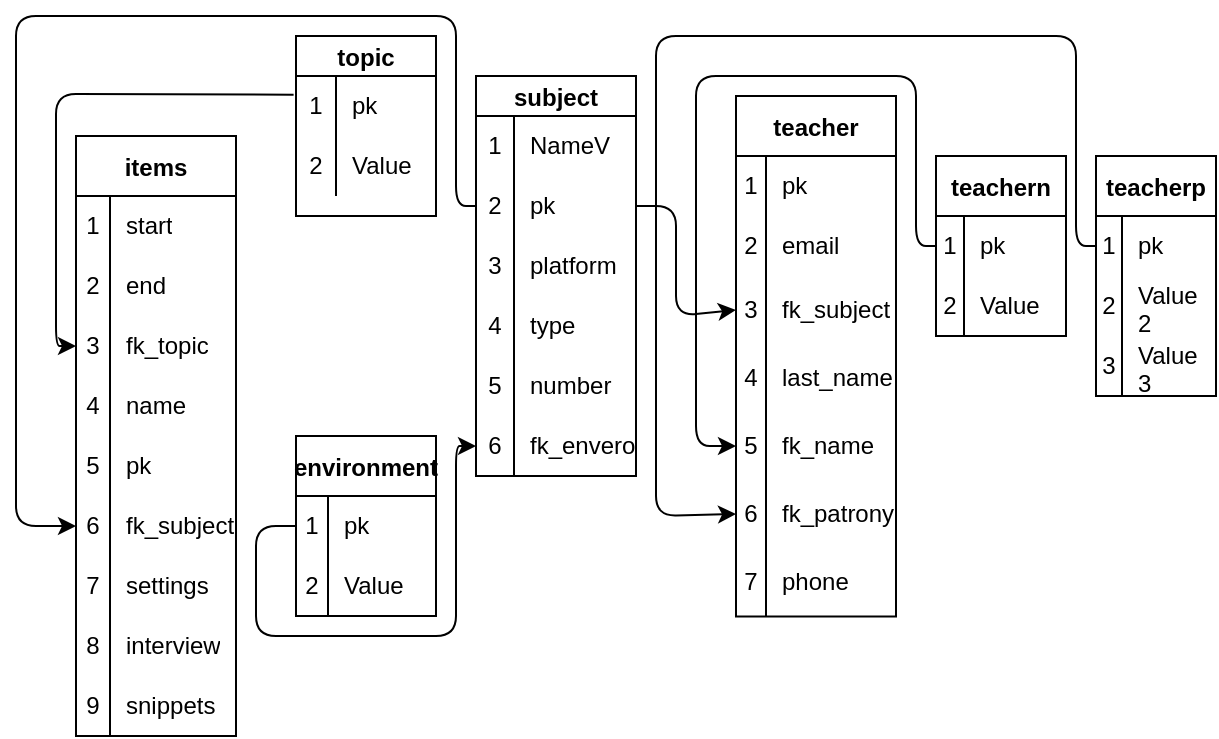 <mxfile>
    <diagram id="UO9deW6PsLbWrJWX5Zuo" name="Страница 1">
        <mxGraphModel dx="1617" dy="234" grid="1" gridSize="10" guides="1" tooltips="1" connect="1" arrows="1" fold="1" page="1" pageScale="1" pageWidth="1169" pageHeight="827" math="0" shadow="0">
            <root>
                <mxCell id="0"/>
                <mxCell id="1" parent="0"/>
                <mxCell id="2" value="items" style="shape=table;startSize=30;container=1;collapsible=0;childLayout=tableLayout;fixedRows=1;rowLines=0;fontStyle=1;" parent="1" vertex="1">
                    <mxGeometry x="10" y="70" width="80" height="300" as="geometry"/>
                </mxCell>
                <mxCell id="3" value="" style="shape=tableRow;horizontal=0;startSize=0;swimlaneHead=0;swimlaneBody=0;top=0;left=0;bottom=0;right=0;collapsible=0;dropTarget=0;fillColor=none;points=[[0,0.5],[1,0.5]];portConstraint=eastwest;" parent="2" vertex="1">
                    <mxGeometry y="30" width="80" height="30" as="geometry"/>
                </mxCell>
                <mxCell id="4" value="1" style="shape=partialRectangle;html=1;whiteSpace=wrap;connectable=0;fillColor=none;top=0;left=0;bottom=0;right=0;overflow=hidden;pointerEvents=1;" parent="3" vertex="1">
                    <mxGeometry width="17" height="30" as="geometry">
                        <mxRectangle width="17" height="30" as="alternateBounds"/>
                    </mxGeometry>
                </mxCell>
                <mxCell id="5" value="start" style="shape=partialRectangle;html=1;whiteSpace=wrap;connectable=0;fillColor=none;top=0;left=0;bottom=0;right=0;align=left;spacingLeft=6;overflow=hidden;" parent="3" vertex="1">
                    <mxGeometry x="17" width="63" height="30" as="geometry">
                        <mxRectangle width="63" height="30" as="alternateBounds"/>
                    </mxGeometry>
                </mxCell>
                <mxCell id="6" value="" style="shape=tableRow;horizontal=0;startSize=0;swimlaneHead=0;swimlaneBody=0;top=0;left=0;bottom=0;right=0;collapsible=0;dropTarget=0;fillColor=none;points=[[0,0.5],[1,0.5]];portConstraint=eastwest;" parent="2" vertex="1">
                    <mxGeometry y="60" width="80" height="30" as="geometry"/>
                </mxCell>
                <mxCell id="7" value="2" style="shape=partialRectangle;html=1;whiteSpace=wrap;connectable=0;fillColor=none;top=0;left=0;bottom=0;right=0;overflow=hidden;" parent="6" vertex="1">
                    <mxGeometry width="17" height="30" as="geometry">
                        <mxRectangle width="17" height="30" as="alternateBounds"/>
                    </mxGeometry>
                </mxCell>
                <mxCell id="8" value="end" style="shape=partialRectangle;html=1;whiteSpace=wrap;connectable=0;fillColor=none;top=0;left=0;bottom=0;right=0;align=left;spacingLeft=6;overflow=hidden;" parent="6" vertex="1">
                    <mxGeometry x="17" width="63" height="30" as="geometry">
                        <mxRectangle width="63" height="30" as="alternateBounds"/>
                    </mxGeometry>
                </mxCell>
                <mxCell id="9" value="" style="shape=tableRow;horizontal=0;startSize=0;swimlaneHead=0;swimlaneBody=0;top=0;left=0;bottom=0;right=0;collapsible=0;dropTarget=0;fillColor=none;points=[[0,0.5],[1,0.5]];portConstraint=eastwest;" parent="2" vertex="1">
                    <mxGeometry y="90" width="80" height="30" as="geometry"/>
                </mxCell>
                <mxCell id="10" value="3" style="shape=partialRectangle;html=1;whiteSpace=wrap;connectable=0;fillColor=none;top=0;left=0;bottom=0;right=0;overflow=hidden;" parent="9" vertex="1">
                    <mxGeometry width="17" height="30" as="geometry">
                        <mxRectangle width="17" height="30" as="alternateBounds"/>
                    </mxGeometry>
                </mxCell>
                <mxCell id="11" value="fk_topic" style="shape=partialRectangle;html=1;whiteSpace=wrap;connectable=0;fillColor=none;top=0;left=0;bottom=0;right=0;align=left;spacingLeft=6;overflow=hidden;" parent="9" vertex="1">
                    <mxGeometry x="17" width="63" height="30" as="geometry">
                        <mxRectangle width="63" height="30" as="alternateBounds"/>
                    </mxGeometry>
                </mxCell>
                <mxCell id="123" value="" style="shape=tableRow;horizontal=0;startSize=0;swimlaneHead=0;swimlaneBody=0;top=0;left=0;bottom=0;right=0;collapsible=0;dropTarget=0;fillColor=none;points=[[0,0.5],[1,0.5]];portConstraint=eastwest;" parent="2" vertex="1">
                    <mxGeometry y="120" width="80" height="30" as="geometry"/>
                </mxCell>
                <mxCell id="124" value="4" style="shape=partialRectangle;html=1;whiteSpace=wrap;connectable=0;fillColor=none;top=0;left=0;bottom=0;right=0;overflow=hidden;" parent="123" vertex="1">
                    <mxGeometry width="17" height="30" as="geometry">
                        <mxRectangle width="17" height="30" as="alternateBounds"/>
                    </mxGeometry>
                </mxCell>
                <mxCell id="125" value="name" style="shape=partialRectangle;html=1;whiteSpace=wrap;connectable=0;fillColor=none;top=0;left=0;bottom=0;right=0;align=left;spacingLeft=6;overflow=hidden;" parent="123" vertex="1">
                    <mxGeometry x="17" width="63" height="30" as="geometry">
                        <mxRectangle width="63" height="30" as="alternateBounds"/>
                    </mxGeometry>
                </mxCell>
                <mxCell id="126" value="" style="shape=tableRow;horizontal=0;startSize=0;swimlaneHead=0;swimlaneBody=0;top=0;left=0;bottom=0;right=0;collapsible=0;dropTarget=0;fillColor=none;points=[[0,0.5],[1,0.5]];portConstraint=eastwest;" parent="2" vertex="1">
                    <mxGeometry y="150" width="80" height="30" as="geometry"/>
                </mxCell>
                <mxCell id="127" value="5" style="shape=partialRectangle;html=1;whiteSpace=wrap;connectable=0;fillColor=none;top=0;left=0;bottom=0;right=0;overflow=hidden;" parent="126" vertex="1">
                    <mxGeometry width="17" height="30" as="geometry">
                        <mxRectangle width="17" height="30" as="alternateBounds"/>
                    </mxGeometry>
                </mxCell>
                <mxCell id="128" value="pk&amp;nbsp;" style="shape=partialRectangle;html=1;whiteSpace=wrap;connectable=0;fillColor=none;top=0;left=0;bottom=0;right=0;align=left;spacingLeft=6;overflow=hidden;" parent="126" vertex="1">
                    <mxGeometry x="17" width="63" height="30" as="geometry">
                        <mxRectangle width="63" height="30" as="alternateBounds"/>
                    </mxGeometry>
                </mxCell>
                <mxCell id="129" value="" style="shape=tableRow;horizontal=0;startSize=0;swimlaneHead=0;swimlaneBody=0;top=0;left=0;bottom=0;right=0;collapsible=0;dropTarget=0;fillColor=none;points=[[0,0.5],[1,0.5]];portConstraint=eastwest;" parent="2" vertex="1">
                    <mxGeometry y="180" width="80" height="30" as="geometry"/>
                </mxCell>
                <mxCell id="130" value="6" style="shape=partialRectangle;html=1;whiteSpace=wrap;connectable=0;fillColor=none;top=0;left=0;bottom=0;right=0;overflow=hidden;" parent="129" vertex="1">
                    <mxGeometry width="17" height="30" as="geometry">
                        <mxRectangle width="17" height="30" as="alternateBounds"/>
                    </mxGeometry>
                </mxCell>
                <mxCell id="131" value="fk_subject" style="shape=partialRectangle;html=1;whiteSpace=wrap;connectable=0;fillColor=none;top=0;left=0;bottom=0;right=0;align=left;spacingLeft=6;overflow=hidden;" parent="129" vertex="1">
                    <mxGeometry x="17" width="63" height="30" as="geometry">
                        <mxRectangle width="63" height="30" as="alternateBounds"/>
                    </mxGeometry>
                </mxCell>
                <mxCell id="177" value="" style="shape=tableRow;horizontal=0;startSize=0;swimlaneHead=0;swimlaneBody=0;top=0;left=0;bottom=0;right=0;collapsible=0;dropTarget=0;fillColor=none;points=[[0,0.5],[1,0.5]];portConstraint=eastwest;" parent="2" vertex="1">
                    <mxGeometry y="210" width="80" height="30" as="geometry"/>
                </mxCell>
                <mxCell id="178" value="7" style="shape=partialRectangle;html=1;whiteSpace=wrap;connectable=0;fillColor=none;top=0;left=0;bottom=0;right=0;overflow=hidden;" parent="177" vertex="1">
                    <mxGeometry width="17" height="30" as="geometry">
                        <mxRectangle width="17" height="30" as="alternateBounds"/>
                    </mxGeometry>
                </mxCell>
                <mxCell id="179" value="settings" style="shape=partialRectangle;html=1;whiteSpace=wrap;connectable=0;fillColor=none;top=0;left=0;bottom=0;right=0;align=left;spacingLeft=6;overflow=hidden;" parent="177" vertex="1">
                    <mxGeometry x="17" width="63" height="30" as="geometry">
                        <mxRectangle width="63" height="30" as="alternateBounds"/>
                    </mxGeometry>
                </mxCell>
                <mxCell id="180" value="" style="shape=tableRow;horizontal=0;startSize=0;swimlaneHead=0;swimlaneBody=0;top=0;left=0;bottom=0;right=0;collapsible=0;dropTarget=0;fillColor=none;points=[[0,0.5],[1,0.5]];portConstraint=eastwest;" parent="2" vertex="1">
                    <mxGeometry y="240" width="80" height="30" as="geometry"/>
                </mxCell>
                <mxCell id="181" value="8" style="shape=partialRectangle;html=1;whiteSpace=wrap;connectable=0;fillColor=none;top=0;left=0;bottom=0;right=0;overflow=hidden;" parent="180" vertex="1">
                    <mxGeometry width="17" height="30" as="geometry">
                        <mxRectangle width="17" height="30" as="alternateBounds"/>
                    </mxGeometry>
                </mxCell>
                <mxCell id="182" value="interview" style="shape=partialRectangle;html=1;whiteSpace=wrap;connectable=0;fillColor=none;top=0;left=0;bottom=0;right=0;align=left;spacingLeft=6;overflow=hidden;" parent="180" vertex="1">
                    <mxGeometry x="17" width="63" height="30" as="geometry">
                        <mxRectangle width="63" height="30" as="alternateBounds"/>
                    </mxGeometry>
                </mxCell>
                <mxCell id="183" value="" style="shape=tableRow;horizontal=0;startSize=0;swimlaneHead=0;swimlaneBody=0;top=0;left=0;bottom=0;right=0;collapsible=0;dropTarget=0;fillColor=none;points=[[0,0.5],[1,0.5]];portConstraint=eastwest;" parent="2" vertex="1">
                    <mxGeometry y="270" width="80" height="30" as="geometry"/>
                </mxCell>
                <mxCell id="184" value="9" style="shape=partialRectangle;html=1;whiteSpace=wrap;connectable=0;fillColor=none;top=0;left=0;bottom=0;right=0;overflow=hidden;" parent="183" vertex="1">
                    <mxGeometry width="17" height="30" as="geometry">
                        <mxRectangle width="17" height="30" as="alternateBounds"/>
                    </mxGeometry>
                </mxCell>
                <mxCell id="185" value="snippets" style="shape=partialRectangle;html=1;whiteSpace=wrap;connectable=0;fillColor=none;top=0;left=0;bottom=0;right=0;align=left;spacingLeft=6;overflow=hidden;" parent="183" vertex="1">
                    <mxGeometry x="17" width="63" height="30" as="geometry">
                        <mxRectangle width="63" height="30" as="alternateBounds"/>
                    </mxGeometry>
                </mxCell>
                <mxCell id="132" style="edgeStyle=none;html=1;entryX=0;entryY=0.5;entryDx=0;entryDy=0;exitX=0;exitY=0.5;exitDx=0;exitDy=0;" parent="1" source="25" target="129" edge="1">
                    <mxGeometry relative="1" as="geometry">
                        <Array as="points">
                            <mxPoint x="200" y="105"/>
                            <mxPoint x="200" y="10"/>
                            <mxPoint x="-20" y="10"/>
                            <mxPoint x="-20" y="265"/>
                        </Array>
                    </mxGeometry>
                </mxCell>
                <mxCell id="139" style="edgeStyle=none;html=1;exitX=1;exitY=0.5;exitDx=0;exitDy=0;entryX=0;entryY=0.5;entryDx=0;entryDy=0;" parent="1" source="25" target="113" edge="1">
                    <mxGeometry relative="1" as="geometry">
                        <mxPoint x="500" y="135.0" as="targetPoint"/>
                        <Array as="points">
                            <mxPoint x="310" y="105"/>
                            <mxPoint x="310" y="160"/>
                        </Array>
                    </mxGeometry>
                </mxCell>
                <mxCell id="21" value="subject" style="shape=table;startSize=20;container=1;collapsible=0;childLayout=tableLayout;fixedRows=1;rowLines=0;fontStyle=1;" parent="1" vertex="1">
                    <mxGeometry x="210" y="40" width="80" height="200" as="geometry"/>
                </mxCell>
                <mxCell id="22" value="" style="shape=tableRow;horizontal=0;startSize=0;swimlaneHead=0;swimlaneBody=0;top=0;left=0;bottom=0;right=0;collapsible=0;dropTarget=0;fillColor=none;points=[[0,0.5],[1,0.5]];portConstraint=eastwest;" parent="21" vertex="1">
                    <mxGeometry y="20" width="80" height="30" as="geometry"/>
                </mxCell>
                <mxCell id="23" value="1" style="shape=partialRectangle;html=1;whiteSpace=wrap;connectable=0;fillColor=none;top=0;left=0;bottom=0;right=0;overflow=hidden;pointerEvents=1;" parent="22" vertex="1">
                    <mxGeometry width="19" height="30" as="geometry">
                        <mxRectangle width="19" height="30" as="alternateBounds"/>
                    </mxGeometry>
                </mxCell>
                <mxCell id="24" value="NameV" style="shape=partialRectangle;html=1;whiteSpace=wrap;connectable=0;fillColor=none;top=0;left=0;bottom=0;right=0;align=left;spacingLeft=6;overflow=hidden;" parent="22" vertex="1">
                    <mxGeometry x="19" width="61" height="30" as="geometry">
                        <mxRectangle width="61" height="30" as="alternateBounds"/>
                    </mxGeometry>
                </mxCell>
                <mxCell id="25" value="" style="shape=tableRow;horizontal=0;startSize=0;swimlaneHead=0;swimlaneBody=0;top=0;left=0;bottom=0;right=0;collapsible=0;dropTarget=0;fillColor=none;points=[[0,0.5],[1,0.5]];portConstraint=eastwest;" parent="21" vertex="1">
                    <mxGeometry y="50" width="80" height="30" as="geometry"/>
                </mxCell>
                <mxCell id="26" value="2" style="shape=partialRectangle;html=1;whiteSpace=wrap;connectable=0;fillColor=none;top=0;left=0;bottom=0;right=0;overflow=hidden;" parent="25" vertex="1">
                    <mxGeometry width="19" height="30" as="geometry">
                        <mxRectangle width="19" height="30" as="alternateBounds"/>
                    </mxGeometry>
                </mxCell>
                <mxCell id="27" value="pk" style="shape=partialRectangle;html=1;whiteSpace=wrap;connectable=0;fillColor=none;top=0;left=0;bottom=0;right=0;align=left;spacingLeft=6;overflow=hidden;" parent="25" vertex="1">
                    <mxGeometry x="19" width="61" height="30" as="geometry">
                        <mxRectangle width="61" height="30" as="alternateBounds"/>
                    </mxGeometry>
                </mxCell>
                <mxCell id="28" value="" style="shape=tableRow;horizontal=0;startSize=0;swimlaneHead=0;swimlaneBody=0;top=0;left=0;bottom=0;right=0;collapsible=0;dropTarget=0;fillColor=none;points=[[0,0.5],[1,0.5]];portConstraint=eastwest;" parent="21" vertex="1">
                    <mxGeometry y="80" width="80" height="30" as="geometry"/>
                </mxCell>
                <mxCell id="29" value="3" style="shape=partialRectangle;html=1;whiteSpace=wrap;connectable=0;fillColor=none;top=0;left=0;bottom=0;right=0;overflow=hidden;" parent="28" vertex="1">
                    <mxGeometry width="19" height="30" as="geometry">
                        <mxRectangle width="19" height="30" as="alternateBounds"/>
                    </mxGeometry>
                </mxCell>
                <mxCell id="30" value="platform" style="shape=partialRectangle;html=1;whiteSpace=wrap;connectable=0;fillColor=none;top=0;left=0;bottom=0;right=0;align=left;spacingLeft=6;overflow=hidden;" parent="28" vertex="1">
                    <mxGeometry x="19" width="61" height="30" as="geometry">
                        <mxRectangle width="61" height="30" as="alternateBounds"/>
                    </mxGeometry>
                </mxCell>
                <mxCell id="133" value="" style="shape=tableRow;horizontal=0;startSize=0;swimlaneHead=0;swimlaneBody=0;top=0;left=0;bottom=0;right=0;collapsible=0;dropTarget=0;fillColor=none;points=[[0,0.5],[1,0.5]];portConstraint=eastwest;" parent="21" vertex="1">
                    <mxGeometry y="110" width="80" height="30" as="geometry"/>
                </mxCell>
                <mxCell id="134" value="4" style="shape=partialRectangle;html=1;whiteSpace=wrap;connectable=0;fillColor=none;top=0;left=0;bottom=0;right=0;overflow=hidden;" parent="133" vertex="1">
                    <mxGeometry width="19" height="30" as="geometry">
                        <mxRectangle width="19" height="30" as="alternateBounds"/>
                    </mxGeometry>
                </mxCell>
                <mxCell id="135" value="type" style="shape=partialRectangle;html=1;whiteSpace=wrap;connectable=0;fillColor=none;top=0;left=0;bottom=0;right=0;align=left;spacingLeft=6;overflow=hidden;" parent="133" vertex="1">
                    <mxGeometry x="19" width="61" height="30" as="geometry">
                        <mxRectangle width="61" height="30" as="alternateBounds"/>
                    </mxGeometry>
                </mxCell>
                <mxCell id="136" value="" style="shape=tableRow;horizontal=0;startSize=0;swimlaneHead=0;swimlaneBody=0;top=0;left=0;bottom=0;right=0;collapsible=0;dropTarget=0;fillColor=none;points=[[0,0.5],[1,0.5]];portConstraint=eastwest;" parent="21" vertex="1">
                    <mxGeometry y="140" width="80" height="30" as="geometry"/>
                </mxCell>
                <mxCell id="137" value="5" style="shape=partialRectangle;html=1;whiteSpace=wrap;connectable=0;fillColor=none;top=0;left=0;bottom=0;right=0;overflow=hidden;" parent="136" vertex="1">
                    <mxGeometry width="19" height="30" as="geometry">
                        <mxRectangle width="19" height="30" as="alternateBounds"/>
                    </mxGeometry>
                </mxCell>
                <mxCell id="138" value="number" style="shape=partialRectangle;html=1;whiteSpace=wrap;connectable=0;fillColor=none;top=0;left=0;bottom=0;right=0;align=left;spacingLeft=6;overflow=hidden;" parent="136" vertex="1">
                    <mxGeometry x="19" width="61" height="30" as="geometry">
                        <mxRectangle width="61" height="30" as="alternateBounds"/>
                    </mxGeometry>
                </mxCell>
                <mxCell id="203" value="" style="shape=tableRow;horizontal=0;startSize=0;swimlaneHead=0;swimlaneBody=0;top=0;left=0;bottom=0;right=0;collapsible=0;dropTarget=0;fillColor=none;points=[[0,0.5],[1,0.5]];portConstraint=eastwest;" parent="21" vertex="1">
                    <mxGeometry y="170" width="80" height="30" as="geometry"/>
                </mxCell>
                <mxCell id="204" value="6" style="shape=partialRectangle;html=1;whiteSpace=wrap;connectable=0;fillColor=none;top=0;left=0;bottom=0;right=0;overflow=hidden;" parent="203" vertex="1">
                    <mxGeometry width="19" height="30" as="geometry">
                        <mxRectangle width="19" height="30" as="alternateBounds"/>
                    </mxGeometry>
                </mxCell>
                <mxCell id="205" value="fk_enveronment" style="shape=partialRectangle;html=1;whiteSpace=wrap;connectable=0;fillColor=none;top=0;left=0;bottom=0;right=0;align=left;spacingLeft=6;overflow=hidden;" parent="203" vertex="1">
                    <mxGeometry x="19" width="61" height="30" as="geometry">
                        <mxRectangle width="61" height="30" as="alternateBounds"/>
                    </mxGeometry>
                </mxCell>
                <mxCell id="118" style="edgeStyle=none;html=1;entryX=0;entryY=0.5;entryDx=0;entryDy=0;exitX=-0.017;exitY=0.312;exitDx=0;exitDy=0;exitPerimeter=0;" parent="1" source="57" target="9" edge="1">
                    <mxGeometry relative="1" as="geometry">
                        <Array as="points">
                            <mxPoint y="49"/>
                            <mxPoint y="175"/>
                        </Array>
                    </mxGeometry>
                </mxCell>
                <mxCell id="56" value="topic" style="shape=table;startSize=20;container=1;collapsible=0;childLayout=tableLayout;fixedRows=1;rowLines=0;fontStyle=1;" parent="1" vertex="1">
                    <mxGeometry x="120" y="20" width="70" height="90" as="geometry"/>
                </mxCell>
                <mxCell id="57" value="" style="shape=tableRow;horizontal=0;startSize=0;swimlaneHead=0;swimlaneBody=0;top=0;left=0;bottom=0;right=0;collapsible=0;dropTarget=0;fillColor=none;points=[[0,0.5],[1,0.5]];portConstraint=eastwest;" parent="56" vertex="1">
                    <mxGeometry y="20" width="70" height="30" as="geometry"/>
                </mxCell>
                <mxCell id="58" value="1" style="shape=partialRectangle;html=1;whiteSpace=wrap;connectable=0;fillColor=none;top=0;left=0;bottom=0;right=0;overflow=hidden;pointerEvents=1;" parent="57" vertex="1">
                    <mxGeometry width="20" height="30" as="geometry">
                        <mxRectangle width="20" height="30" as="alternateBounds"/>
                    </mxGeometry>
                </mxCell>
                <mxCell id="59" value="pk" style="shape=partialRectangle;html=1;whiteSpace=wrap;connectable=0;fillColor=none;top=0;left=0;bottom=0;right=0;align=left;spacingLeft=6;overflow=hidden;" parent="57" vertex="1">
                    <mxGeometry x="20" width="50" height="30" as="geometry">
                        <mxRectangle width="50" height="30" as="alternateBounds"/>
                    </mxGeometry>
                </mxCell>
                <mxCell id="60" value="" style="shape=tableRow;horizontal=0;startSize=0;swimlaneHead=0;swimlaneBody=0;top=0;left=0;bottom=0;right=0;collapsible=0;dropTarget=0;fillColor=none;points=[[0,0.5],[1,0.5]];portConstraint=eastwest;" parent="56" vertex="1">
                    <mxGeometry y="50" width="70" height="30" as="geometry"/>
                </mxCell>
                <mxCell id="61" value="2" style="shape=partialRectangle;html=1;whiteSpace=wrap;connectable=0;fillColor=none;top=0;left=0;bottom=0;right=0;overflow=hidden;" parent="60" vertex="1">
                    <mxGeometry width="20" height="30" as="geometry">
                        <mxRectangle width="20" height="30" as="alternateBounds"/>
                    </mxGeometry>
                </mxCell>
                <mxCell id="62" value="Value&amp;nbsp;" style="shape=partialRectangle;html=1;whiteSpace=wrap;connectable=0;fillColor=none;top=0;left=0;bottom=0;right=0;align=left;spacingLeft=6;overflow=hidden;" parent="60" vertex="1">
                    <mxGeometry x="20" width="50" height="30" as="geometry">
                        <mxRectangle width="50" height="30" as="alternateBounds"/>
                    </mxGeometry>
                </mxCell>
                <mxCell id="106" value="teacher" style="shape=table;startSize=30;container=1;collapsible=0;childLayout=tableLayout;fixedRows=1;rowLines=0;fontStyle=1;" parent="1" vertex="1">
                    <mxGeometry x="340" y="50" width="80" height="260.25" as="geometry"/>
                </mxCell>
                <mxCell id="107" value="" style="shape=tableRow;horizontal=0;startSize=0;swimlaneHead=0;swimlaneBody=0;top=0;left=0;bottom=0;right=0;collapsible=0;dropTarget=0;fillColor=none;points=[[0,0.5],[1,0.5]];portConstraint=eastwest;" parent="106" vertex="1">
                    <mxGeometry y="30" width="80" height="30" as="geometry"/>
                </mxCell>
                <mxCell id="108" value="1" style="shape=partialRectangle;html=1;whiteSpace=wrap;connectable=0;fillColor=none;top=0;left=0;bottom=0;right=0;overflow=hidden;pointerEvents=1;" parent="107" vertex="1">
                    <mxGeometry width="15" height="30" as="geometry">
                        <mxRectangle width="15" height="30" as="alternateBounds"/>
                    </mxGeometry>
                </mxCell>
                <mxCell id="109" value="pk" style="shape=partialRectangle;html=1;whiteSpace=wrap;connectable=0;fillColor=none;top=0;left=0;bottom=0;right=0;align=left;spacingLeft=6;overflow=hidden;" parent="107" vertex="1">
                    <mxGeometry x="15" width="65" height="30" as="geometry">
                        <mxRectangle width="65" height="30" as="alternateBounds"/>
                    </mxGeometry>
                </mxCell>
                <mxCell id="110" value="" style="shape=tableRow;horizontal=0;startSize=0;swimlaneHead=0;swimlaneBody=0;top=0;left=0;bottom=0;right=0;collapsible=0;dropTarget=0;fillColor=none;points=[[0,0.5],[1,0.5]];portConstraint=eastwest;" parent="106" vertex="1">
                    <mxGeometry y="60" width="80" height="30" as="geometry"/>
                </mxCell>
                <mxCell id="111" value="2" style="shape=partialRectangle;html=1;whiteSpace=wrap;connectable=0;fillColor=none;top=0;left=0;bottom=0;right=0;overflow=hidden;" parent="110" vertex="1">
                    <mxGeometry width="15" height="30" as="geometry">
                        <mxRectangle width="15" height="30" as="alternateBounds"/>
                    </mxGeometry>
                </mxCell>
                <mxCell id="112" value="email" style="shape=partialRectangle;html=1;whiteSpace=wrap;connectable=0;fillColor=none;top=0;left=0;bottom=0;right=0;align=left;spacingLeft=6;overflow=hidden;" parent="110" vertex="1">
                    <mxGeometry x="15" width="65" height="30" as="geometry">
                        <mxRectangle width="65" height="30" as="alternateBounds"/>
                    </mxGeometry>
                </mxCell>
                <mxCell id="113" value="" style="shape=tableRow;horizontal=0;startSize=0;swimlaneHead=0;swimlaneBody=0;top=0;left=0;bottom=0;right=0;collapsible=0;dropTarget=0;fillColor=none;points=[[0,0.5],[1,0.5]];portConstraint=eastwest;" parent="106" vertex="1">
                    <mxGeometry y="90" width="80" height="34" as="geometry"/>
                </mxCell>
                <mxCell id="114" value="3" style="shape=partialRectangle;html=1;whiteSpace=wrap;connectable=0;fillColor=none;top=0;left=0;bottom=0;right=0;overflow=hidden;" parent="113" vertex="1">
                    <mxGeometry width="15" height="34" as="geometry">
                        <mxRectangle width="15" height="34" as="alternateBounds"/>
                    </mxGeometry>
                </mxCell>
                <mxCell id="115" value="fk_subject" style="shape=partialRectangle;html=1;whiteSpace=wrap;connectable=0;fillColor=none;top=0;left=0;bottom=0;right=0;align=left;spacingLeft=6;overflow=hidden;" parent="113" vertex="1">
                    <mxGeometry x="15" width="65" height="34" as="geometry">
                        <mxRectangle width="65" height="34" as="alternateBounds"/>
                    </mxGeometry>
                </mxCell>
                <mxCell id="140" value="" style="shape=tableRow;horizontal=0;startSize=0;swimlaneHead=0;swimlaneBody=0;top=0;left=0;bottom=0;right=0;collapsible=0;dropTarget=0;fillColor=none;points=[[0,0.5],[1,0.5]];portConstraint=eastwest;" parent="106" vertex="1">
                    <mxGeometry y="124" width="80" height="34" as="geometry"/>
                </mxCell>
                <mxCell id="141" value="4" style="shape=partialRectangle;html=1;whiteSpace=wrap;connectable=0;fillColor=none;top=0;left=0;bottom=0;right=0;overflow=hidden;" parent="140" vertex="1">
                    <mxGeometry width="15" height="34" as="geometry">
                        <mxRectangle width="15" height="34" as="alternateBounds"/>
                    </mxGeometry>
                </mxCell>
                <mxCell id="142" value="last_name" style="shape=partialRectangle;html=1;whiteSpace=wrap;connectable=0;fillColor=none;top=0;left=0;bottom=0;right=0;align=left;spacingLeft=6;overflow=hidden;" parent="140" vertex="1">
                    <mxGeometry x="15" width="65" height="34" as="geometry">
                        <mxRectangle width="65" height="34" as="alternateBounds"/>
                    </mxGeometry>
                </mxCell>
                <mxCell id="163" value="" style="shape=tableRow;horizontal=0;startSize=0;swimlaneHead=0;swimlaneBody=0;top=0;left=0;bottom=0;right=0;collapsible=0;dropTarget=0;fillColor=none;points=[[0,0.5],[1,0.5]];portConstraint=eastwest;" parent="106" vertex="1">
                    <mxGeometry y="158" width="80" height="34" as="geometry"/>
                </mxCell>
                <mxCell id="164" value="5" style="shape=partialRectangle;html=1;whiteSpace=wrap;connectable=0;fillColor=none;top=0;left=0;bottom=0;right=0;overflow=hidden;" parent="163" vertex="1">
                    <mxGeometry width="15" height="34" as="geometry">
                        <mxRectangle width="15" height="34" as="alternateBounds"/>
                    </mxGeometry>
                </mxCell>
                <mxCell id="165" value="fk_name" style="shape=partialRectangle;html=1;whiteSpace=wrap;connectable=0;fillColor=none;top=0;left=0;bottom=0;right=0;align=left;spacingLeft=6;overflow=hidden;" parent="163" vertex="1">
                    <mxGeometry x="15" width="65" height="34" as="geometry">
                        <mxRectangle width="65" height="34" as="alternateBounds"/>
                    </mxGeometry>
                </mxCell>
                <mxCell id="170" value="" style="shape=tableRow;horizontal=0;startSize=0;swimlaneHead=0;swimlaneBody=0;top=0;left=0;bottom=0;right=0;collapsible=0;dropTarget=0;fillColor=none;points=[[0,0.5],[1,0.5]];portConstraint=eastwest;" parent="106" vertex="1">
                    <mxGeometry y="192" width="80" height="34" as="geometry"/>
                </mxCell>
                <mxCell id="171" value="6" style="shape=partialRectangle;html=1;whiteSpace=wrap;connectable=0;fillColor=none;top=0;left=0;bottom=0;right=0;overflow=hidden;" parent="170" vertex="1">
                    <mxGeometry width="15" height="34" as="geometry">
                        <mxRectangle width="15" height="34" as="alternateBounds"/>
                    </mxGeometry>
                </mxCell>
                <mxCell id="172" value="fk_patronymic" style="shape=partialRectangle;html=1;whiteSpace=wrap;connectable=0;fillColor=none;top=0;left=0;bottom=0;right=0;align=left;spacingLeft=6;overflow=hidden;" parent="170" vertex="1">
                    <mxGeometry x="15" width="65" height="34" as="geometry">
                        <mxRectangle width="65" height="34" as="alternateBounds"/>
                    </mxGeometry>
                </mxCell>
                <mxCell id="174" value="" style="shape=tableRow;horizontal=0;startSize=0;swimlaneHead=0;swimlaneBody=0;top=0;left=0;bottom=0;right=0;collapsible=0;dropTarget=0;fillColor=none;points=[[0,0.5],[1,0.5]];portConstraint=eastwest;" parent="106" vertex="1">
                    <mxGeometry y="226" width="80" height="34" as="geometry"/>
                </mxCell>
                <mxCell id="175" value="7" style="shape=partialRectangle;html=1;whiteSpace=wrap;connectable=0;fillColor=none;top=0;left=0;bottom=0;right=0;overflow=hidden;" parent="174" vertex="1">
                    <mxGeometry width="15" height="34" as="geometry">
                        <mxRectangle width="15" height="34" as="alternateBounds"/>
                    </mxGeometry>
                </mxCell>
                <mxCell id="176" value="phone" style="shape=partialRectangle;html=1;whiteSpace=wrap;connectable=0;fillColor=none;top=0;left=0;bottom=0;right=0;align=left;spacingLeft=6;overflow=hidden;" parent="174" vertex="1">
                    <mxGeometry x="15" width="65" height="34" as="geometry">
                        <mxRectangle width="65" height="34" as="alternateBounds"/>
                    </mxGeometry>
                </mxCell>
                <mxCell id="143" value="teachern" style="shape=table;startSize=30;container=1;collapsible=0;childLayout=tableLayout;fixedRows=1;rowLines=0;fontStyle=1;" parent="1" vertex="1">
                    <mxGeometry x="440" y="80" width="65" height="90" as="geometry"/>
                </mxCell>
                <mxCell id="144" value="" style="shape=tableRow;horizontal=0;startSize=0;swimlaneHead=0;swimlaneBody=0;top=0;left=0;bottom=0;right=0;collapsible=0;dropTarget=0;fillColor=none;points=[[0,0.5],[1,0.5]];portConstraint=eastwest;" parent="143" vertex="1">
                    <mxGeometry y="30" width="65" height="30" as="geometry"/>
                </mxCell>
                <mxCell id="145" value="1" style="shape=partialRectangle;html=1;whiteSpace=wrap;connectable=0;fillColor=none;top=0;left=0;bottom=0;right=0;overflow=hidden;pointerEvents=1;" parent="144" vertex="1">
                    <mxGeometry width="14" height="30" as="geometry">
                        <mxRectangle width="14" height="30" as="alternateBounds"/>
                    </mxGeometry>
                </mxCell>
                <mxCell id="146" value="pk" style="shape=partialRectangle;html=1;whiteSpace=wrap;connectable=0;fillColor=none;top=0;left=0;bottom=0;right=0;align=left;spacingLeft=6;overflow=hidden;" parent="144" vertex="1">
                    <mxGeometry x="14" width="51" height="30" as="geometry">
                        <mxRectangle width="51" height="30" as="alternateBounds"/>
                    </mxGeometry>
                </mxCell>
                <mxCell id="147" value="" style="shape=tableRow;horizontal=0;startSize=0;swimlaneHead=0;swimlaneBody=0;top=0;left=0;bottom=0;right=0;collapsible=0;dropTarget=0;fillColor=none;points=[[0,0.5],[1,0.5]];portConstraint=eastwest;" parent="143" vertex="1">
                    <mxGeometry y="60" width="65" height="30" as="geometry"/>
                </mxCell>
                <mxCell id="148" value="2" style="shape=partialRectangle;html=1;whiteSpace=wrap;connectable=0;fillColor=none;top=0;left=0;bottom=0;right=0;overflow=hidden;" parent="147" vertex="1">
                    <mxGeometry width="14" height="30" as="geometry">
                        <mxRectangle width="14" height="30" as="alternateBounds"/>
                    </mxGeometry>
                </mxCell>
                <mxCell id="149" value="Value&amp;nbsp;&lt;br&gt;" style="shape=partialRectangle;html=1;whiteSpace=wrap;connectable=0;fillColor=none;top=0;left=0;bottom=0;right=0;align=left;spacingLeft=6;overflow=hidden;" parent="147" vertex="1">
                    <mxGeometry x="14" width="51" height="30" as="geometry">
                        <mxRectangle width="51" height="30" as="alternateBounds"/>
                    </mxGeometry>
                </mxCell>
                <mxCell id="153" value="teacherp" style="shape=table;startSize=30;container=1;collapsible=0;childLayout=tableLayout;fixedRows=1;rowLines=0;fontStyle=1;" parent="1" vertex="1">
                    <mxGeometry x="520" y="80" width="60" height="120" as="geometry"/>
                </mxCell>
                <mxCell id="154" value="" style="shape=tableRow;horizontal=0;startSize=0;swimlaneHead=0;swimlaneBody=0;top=0;left=0;bottom=0;right=0;collapsible=0;dropTarget=0;fillColor=none;points=[[0,0.5],[1,0.5]];portConstraint=eastwest;" parent="153" vertex="1">
                    <mxGeometry y="30" width="60" height="30" as="geometry"/>
                </mxCell>
                <mxCell id="155" value="1" style="shape=partialRectangle;html=1;whiteSpace=wrap;connectable=0;fillColor=none;top=0;left=0;bottom=0;right=0;overflow=hidden;pointerEvents=1;" parent="154" vertex="1">
                    <mxGeometry width="13" height="30" as="geometry">
                        <mxRectangle width="13" height="30" as="alternateBounds"/>
                    </mxGeometry>
                </mxCell>
                <mxCell id="156" value="pk" style="shape=partialRectangle;html=1;whiteSpace=wrap;connectable=0;fillColor=none;top=0;left=0;bottom=0;right=0;align=left;spacingLeft=6;overflow=hidden;" parent="154" vertex="1">
                    <mxGeometry x="13" width="47" height="30" as="geometry">
                        <mxRectangle width="47" height="30" as="alternateBounds"/>
                    </mxGeometry>
                </mxCell>
                <mxCell id="157" value="" style="shape=tableRow;horizontal=0;startSize=0;swimlaneHead=0;swimlaneBody=0;top=0;left=0;bottom=0;right=0;collapsible=0;dropTarget=0;fillColor=none;points=[[0,0.5],[1,0.5]];portConstraint=eastwest;" parent="153" vertex="1">
                    <mxGeometry y="60" width="60" height="30" as="geometry"/>
                </mxCell>
                <mxCell id="158" value="2" style="shape=partialRectangle;html=1;whiteSpace=wrap;connectable=0;fillColor=none;top=0;left=0;bottom=0;right=0;overflow=hidden;" parent="157" vertex="1">
                    <mxGeometry width="13" height="30" as="geometry">
                        <mxRectangle width="13" height="30" as="alternateBounds"/>
                    </mxGeometry>
                </mxCell>
                <mxCell id="159" value="Value 2" style="shape=partialRectangle;html=1;whiteSpace=wrap;connectable=0;fillColor=none;top=0;left=0;bottom=0;right=0;align=left;spacingLeft=6;overflow=hidden;" parent="157" vertex="1">
                    <mxGeometry x="13" width="47" height="30" as="geometry">
                        <mxRectangle width="47" height="30" as="alternateBounds"/>
                    </mxGeometry>
                </mxCell>
                <mxCell id="160" value="" style="shape=tableRow;horizontal=0;startSize=0;swimlaneHead=0;swimlaneBody=0;top=0;left=0;bottom=0;right=0;collapsible=0;dropTarget=0;fillColor=none;points=[[0,0.5],[1,0.5]];portConstraint=eastwest;" parent="153" vertex="1">
                    <mxGeometry y="90" width="60" height="30" as="geometry"/>
                </mxCell>
                <mxCell id="161" value="3" style="shape=partialRectangle;html=1;whiteSpace=wrap;connectable=0;fillColor=none;top=0;left=0;bottom=0;right=0;overflow=hidden;" parent="160" vertex="1">
                    <mxGeometry width="13" height="30" as="geometry">
                        <mxRectangle width="13" height="30" as="alternateBounds"/>
                    </mxGeometry>
                </mxCell>
                <mxCell id="162" value="Value 3" style="shape=partialRectangle;html=1;whiteSpace=wrap;connectable=0;fillColor=none;top=0;left=0;bottom=0;right=0;align=left;spacingLeft=6;overflow=hidden;" parent="160" vertex="1">
                    <mxGeometry x="13" width="47" height="30" as="geometry">
                        <mxRectangle width="47" height="30" as="alternateBounds"/>
                    </mxGeometry>
                </mxCell>
                <mxCell id="168" style="edgeStyle=none;html=1;exitX=0;exitY=0.5;exitDx=0;exitDy=0;entryX=0;entryY=0.5;entryDx=0;entryDy=0;" parent="1" source="144" target="163" edge="1">
                    <mxGeometry relative="1" as="geometry">
                        <mxPoint x="480" y="230" as="targetPoint"/>
                        <Array as="points">
                            <mxPoint x="430" y="125"/>
                            <mxPoint x="430" y="40"/>
                            <mxPoint x="320" y="40"/>
                            <mxPoint x="320" y="225"/>
                        </Array>
                    </mxGeometry>
                </mxCell>
                <mxCell id="173" style="edgeStyle=none;html=1;exitX=0;exitY=0.5;exitDx=0;exitDy=0;entryX=0;entryY=0.5;entryDx=0;entryDy=0;" parent="1" source="154" target="170" edge="1">
                    <mxGeometry relative="1" as="geometry">
                        <mxPoint x="470" y="270" as="targetPoint"/>
                        <Array as="points">
                            <mxPoint x="510" y="125"/>
                            <mxPoint x="510" y="20"/>
                            <mxPoint x="300" y="20"/>
                            <mxPoint x="300" y="260"/>
                        </Array>
                    </mxGeometry>
                </mxCell>
                <mxCell id="202" style="edgeStyle=none;html=1;entryX=0;entryY=0.5;entryDx=0;entryDy=0;" parent="1" source="186" target="203" edge="1">
                    <mxGeometry relative="1" as="geometry">
                        <mxPoint x="-20" y="390" as="targetPoint"/>
                        <Array as="points">
                            <mxPoint x="100" y="265"/>
                            <mxPoint x="100" y="320"/>
                            <mxPoint x="200" y="320"/>
                            <mxPoint x="200" y="225"/>
                        </Array>
                    </mxGeometry>
                </mxCell>
                <mxCell id="186" value="environment" style="shape=table;startSize=30;container=1;collapsible=0;childLayout=tableLayout;fixedRows=1;rowLines=0;fontStyle=1;" parent="1" vertex="1">
                    <mxGeometry x="120" y="220" width="70" height="90" as="geometry"/>
                </mxCell>
                <mxCell id="187" value="" style="shape=tableRow;horizontal=0;startSize=0;swimlaneHead=0;swimlaneBody=0;top=0;left=0;bottom=0;right=0;collapsible=0;dropTarget=0;fillColor=none;points=[[0,0.5],[1,0.5]];portConstraint=eastwest;" parent="186" vertex="1">
                    <mxGeometry y="30" width="70" height="30" as="geometry"/>
                </mxCell>
                <mxCell id="188" value="1" style="shape=partialRectangle;html=1;whiteSpace=wrap;connectable=0;fillColor=none;top=0;left=0;bottom=0;right=0;overflow=hidden;pointerEvents=1;" parent="187" vertex="1">
                    <mxGeometry width="16" height="30" as="geometry">
                        <mxRectangle width="16" height="30" as="alternateBounds"/>
                    </mxGeometry>
                </mxCell>
                <mxCell id="189" value="pk" style="shape=partialRectangle;html=1;whiteSpace=wrap;connectable=0;fillColor=none;top=0;left=0;bottom=0;right=0;align=left;spacingLeft=6;overflow=hidden;" parent="187" vertex="1">
                    <mxGeometry x="16" width="54" height="30" as="geometry">
                        <mxRectangle width="54" height="30" as="alternateBounds"/>
                    </mxGeometry>
                </mxCell>
                <mxCell id="190" value="" style="shape=tableRow;horizontal=0;startSize=0;swimlaneHead=0;swimlaneBody=0;top=0;left=0;bottom=0;right=0;collapsible=0;dropTarget=0;fillColor=none;points=[[0,0.5],[1,0.5]];portConstraint=eastwest;" parent="186" vertex="1">
                    <mxGeometry y="60" width="70" height="30" as="geometry"/>
                </mxCell>
                <mxCell id="191" value="2" style="shape=partialRectangle;html=1;whiteSpace=wrap;connectable=0;fillColor=none;top=0;left=0;bottom=0;right=0;overflow=hidden;" parent="190" vertex="1">
                    <mxGeometry width="16" height="30" as="geometry">
                        <mxRectangle width="16" height="30" as="alternateBounds"/>
                    </mxGeometry>
                </mxCell>
                <mxCell id="192" value="Value" style="shape=partialRectangle;html=1;whiteSpace=wrap;connectable=0;fillColor=none;top=0;left=0;bottom=0;right=0;align=left;spacingLeft=6;overflow=hidden;" parent="190" vertex="1">
                    <mxGeometry x="16" width="54" height="30" as="geometry">
                        <mxRectangle width="54" height="30" as="alternateBounds"/>
                    </mxGeometry>
                </mxCell>
            </root>
        </mxGraphModel>
    </diagram>
</mxfile>